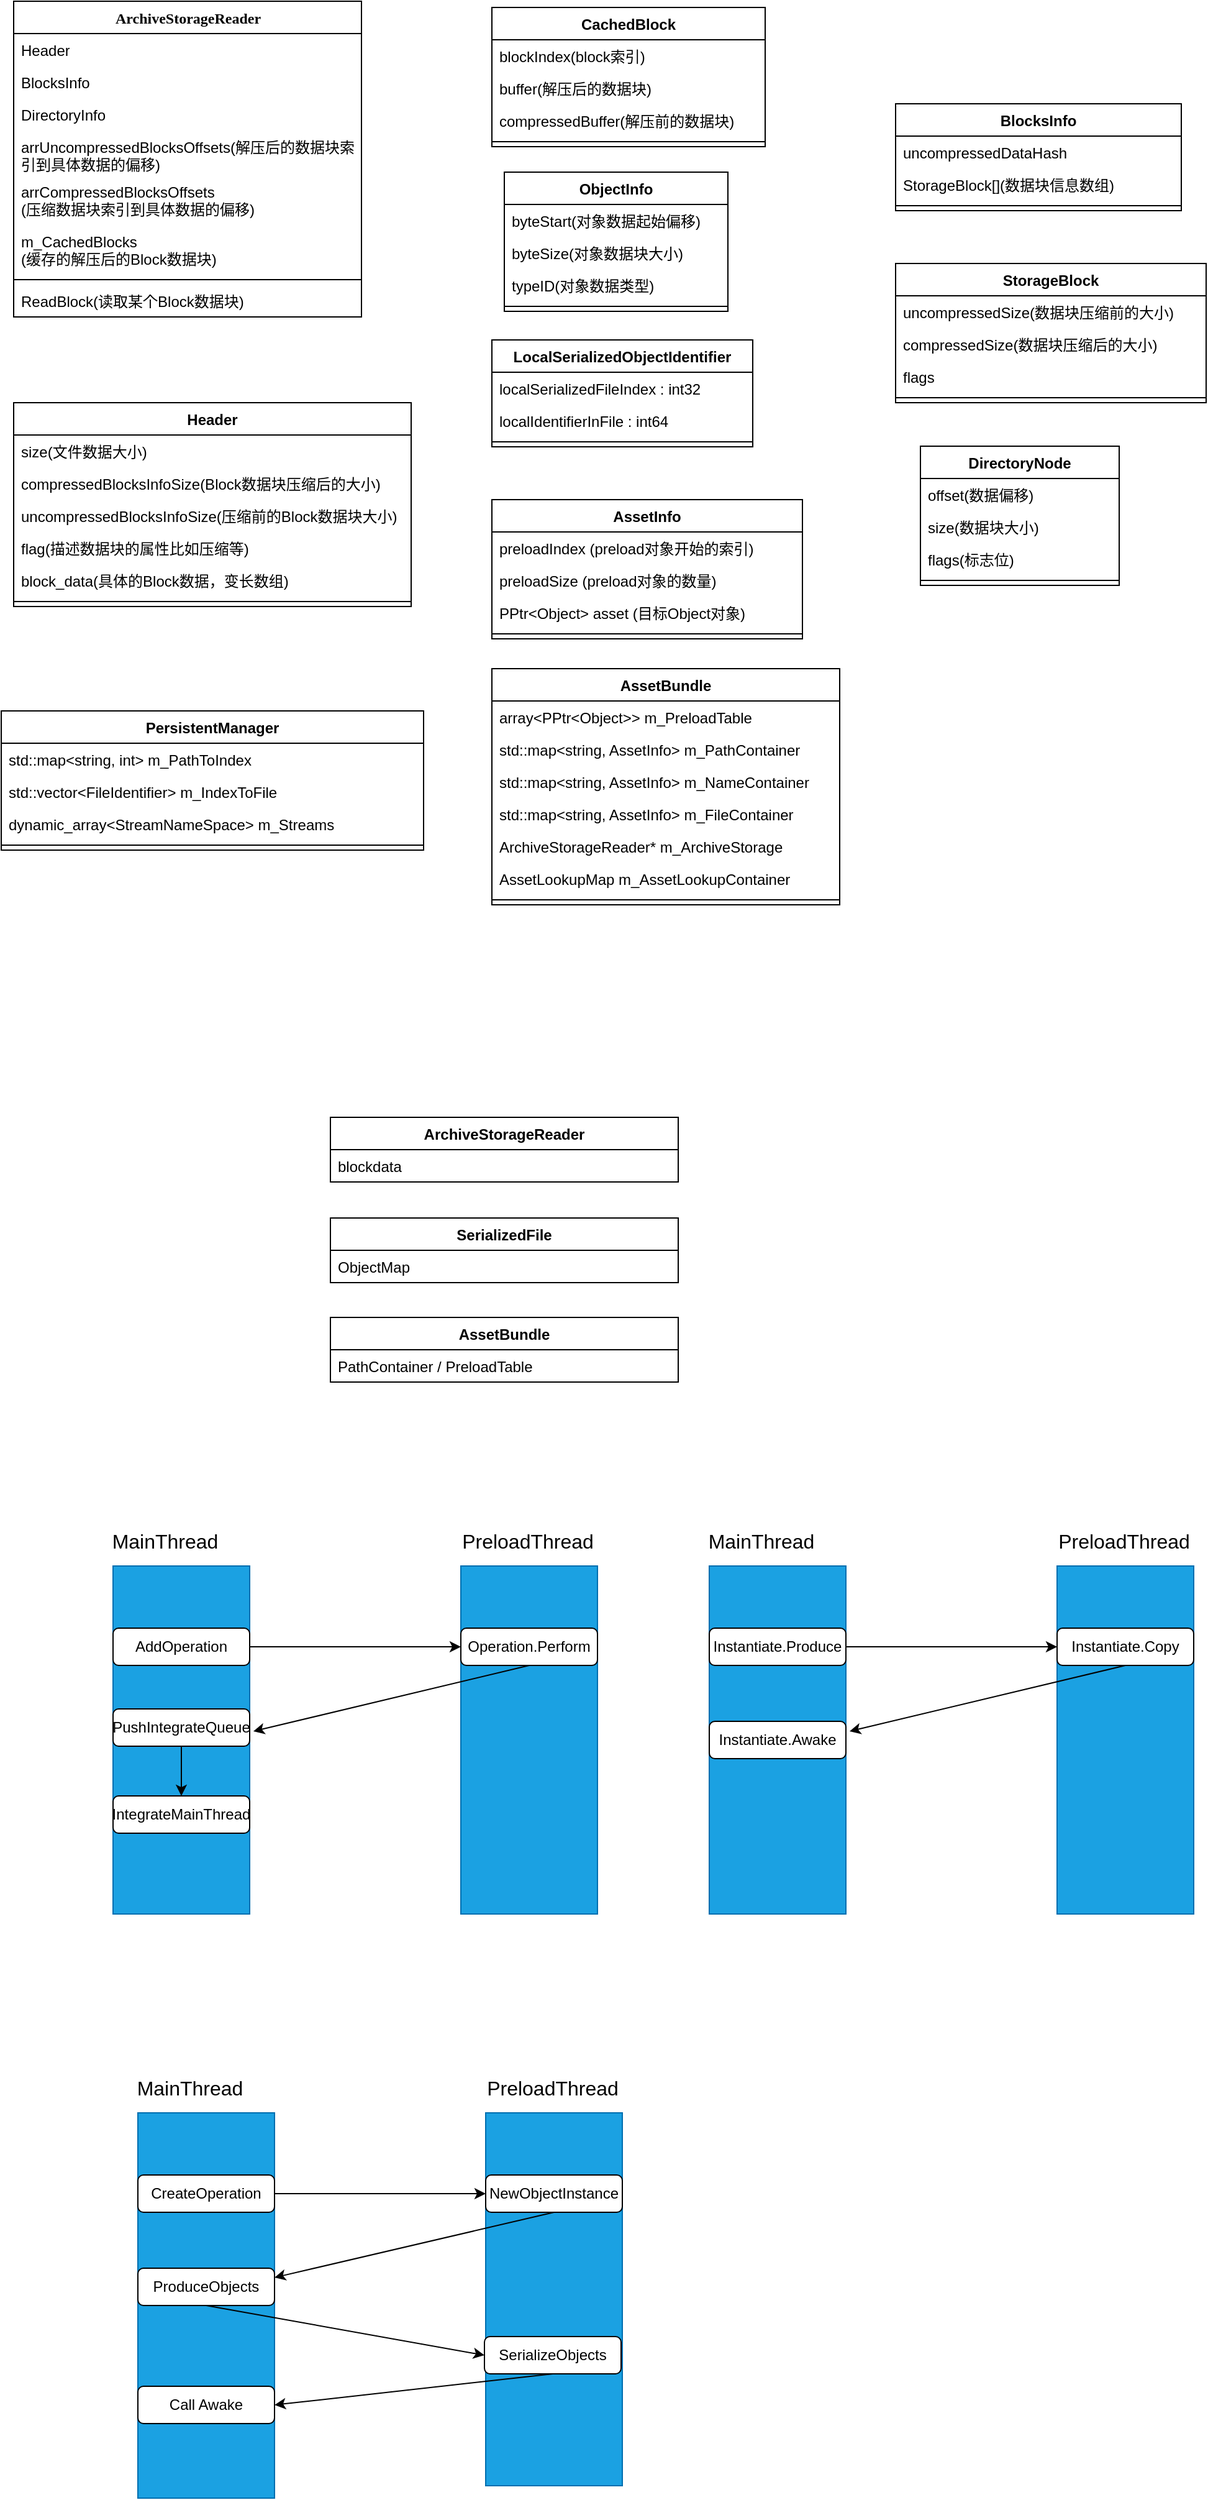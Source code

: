 <mxfile version="14.1.9" type="github">
  <diagram name="Page-1" id="9f46799a-70d6-7492-0946-bef42562c5a5">
    <mxGraphModel dx="2062" dy="1082" grid="1" gridSize="10" guides="1" tooltips="1" connect="1" arrows="1" fold="1" page="1" pageScale="1" pageWidth="1100" pageHeight="850" background="#ffffff" math="0" shadow="0">
      <root>
        <mxCell id="0" />
        <mxCell id="1" parent="0" />
        <mxCell id="78961159f06e98e8-17" value="ArchiveStorageReader" style="swimlane;html=1;fontStyle=1;align=center;verticalAlign=top;childLayout=stackLayout;horizontal=1;startSize=26;horizontalStack=0;resizeParent=1;resizeLast=0;collapsible=1;marginBottom=0;swimlaneFillColor=#ffffff;rounded=0;shadow=0;comic=0;labelBackgroundColor=none;strokeColor=#000000;strokeWidth=1;fillColor=none;fontFamily=Verdana;fontSize=12;fontColor=#000000;" parent="1" vertex="1">
          <mxGeometry x="80" y="81" width="280" height="254" as="geometry" />
        </mxCell>
        <mxCell id="78961159f06e98e8-21" value="Header" style="text;html=1;strokeColor=none;fillColor=none;align=left;verticalAlign=top;spacingLeft=4;spacingRight=4;whiteSpace=wrap;overflow=hidden;rotatable=0;points=[[0,0.5],[1,0.5]];portConstraint=eastwest;" parent="78961159f06e98e8-17" vertex="1">
          <mxGeometry y="26" width="280" height="26" as="geometry" />
        </mxCell>
        <mxCell id="78961159f06e98e8-23" value="BlocksInfo" style="text;html=1;strokeColor=none;fillColor=none;align=left;verticalAlign=top;spacingLeft=4;spacingRight=4;whiteSpace=wrap;overflow=hidden;rotatable=0;points=[[0,0.5],[1,0.5]];portConstraint=eastwest;" parent="78961159f06e98e8-17" vertex="1">
          <mxGeometry y="52" width="280" height="26" as="geometry" />
        </mxCell>
        <mxCell id="78961159f06e98e8-25" value="DirectoryInfo" style="text;html=1;strokeColor=none;fillColor=none;align=left;verticalAlign=top;spacingLeft=4;spacingRight=4;whiteSpace=wrap;overflow=hidden;rotatable=0;points=[[0,0.5],[1,0.5]];portConstraint=eastwest;" parent="78961159f06e98e8-17" vertex="1">
          <mxGeometry y="78" width="280" height="26" as="geometry" />
        </mxCell>
        <mxCell id="78961159f06e98e8-26" value="arrUncompressedBlocksOffsets(解压后的数据块索引到具体数据的偏移)" style="text;html=1;strokeColor=none;fillColor=none;align=left;verticalAlign=top;spacingLeft=4;spacingRight=4;whiteSpace=wrap;overflow=hidden;rotatable=0;points=[[0,0.5],[1,0.5]];portConstraint=eastwest;" parent="78961159f06e98e8-17" vertex="1">
          <mxGeometry y="104" width="280" height="36" as="geometry" />
        </mxCell>
        <mxCell id="78961159f06e98e8-24" value="arrCompressedBlocksOffsets&lt;br&gt;(压缩数据块索引到具体数据的偏移)" style="text;html=1;strokeColor=none;fillColor=none;align=left;verticalAlign=top;spacingLeft=4;spacingRight=4;whiteSpace=wrap;overflow=hidden;rotatable=0;points=[[0,0.5],[1,0.5]];portConstraint=eastwest;" parent="78961159f06e98e8-17" vertex="1">
          <mxGeometry y="140" width="280" height="40" as="geometry" />
        </mxCell>
        <mxCell id="H7Ohms2Mga-NkrCuYr1O-47" value="m_CachedBlocks&lt;br&gt;(缓存的解压后的Block数据块)" style="text;html=1;strokeColor=none;fillColor=none;align=left;verticalAlign=top;spacingLeft=4;spacingRight=4;whiteSpace=wrap;overflow=hidden;rotatable=0;points=[[0,0.5],[1,0.5]];portConstraint=eastwest;" parent="78961159f06e98e8-17" vertex="1">
          <mxGeometry y="180" width="280" height="40" as="geometry" />
        </mxCell>
        <mxCell id="78961159f06e98e8-19" value="" style="line;html=1;strokeWidth=1;fillColor=none;align=left;verticalAlign=middle;spacingTop=-1;spacingLeft=3;spacingRight=3;rotatable=0;labelPosition=right;points=[];portConstraint=eastwest;" parent="78961159f06e98e8-17" vertex="1">
          <mxGeometry y="220" width="280" height="8" as="geometry" />
        </mxCell>
        <mxCell id="H7Ohms2Mga-NkrCuYr1O-34" value="ReadBlock(读取某个Block数据块)" style="text;html=1;strokeColor=none;fillColor=none;align=left;verticalAlign=top;spacingLeft=4;spacingRight=4;whiteSpace=wrap;overflow=hidden;rotatable=0;points=[[0,0.5],[1,0.5]];portConstraint=eastwest;" parent="78961159f06e98e8-17" vertex="1">
          <mxGeometry y="228" width="280" height="26" as="geometry" />
        </mxCell>
        <mxCell id="H7Ohms2Mga-NkrCuYr1O-2" value="Header" style="swimlane;fontStyle=1;align=center;verticalAlign=top;childLayout=stackLayout;horizontal=1;startSize=26;horizontalStack=0;resizeParent=1;resizeParentMax=0;resizeLast=0;collapsible=1;marginBottom=0;" parent="1" vertex="1">
          <mxGeometry x="80" y="404" width="320" height="164" as="geometry" />
        </mxCell>
        <mxCell id="H7Ohms2Mga-NkrCuYr1O-3" value="size(文件数据大小)" style="text;strokeColor=none;fillColor=none;align=left;verticalAlign=top;spacingLeft=4;spacingRight=4;overflow=hidden;rotatable=0;points=[[0,0.5],[1,0.5]];portConstraint=eastwest;" parent="H7Ohms2Mga-NkrCuYr1O-2" vertex="1">
          <mxGeometry y="26" width="320" height="26" as="geometry" />
        </mxCell>
        <mxCell id="H7Ohms2Mga-NkrCuYr1O-8" value="compressedBlocksInfoSize(Block数据块压缩后的大小)" style="text;strokeColor=none;fillColor=none;align=left;verticalAlign=top;spacingLeft=4;spacingRight=4;overflow=hidden;rotatable=0;points=[[0,0.5],[1,0.5]];portConstraint=eastwest;" parent="H7Ohms2Mga-NkrCuYr1O-2" vertex="1">
          <mxGeometry y="52" width="320" height="26" as="geometry" />
        </mxCell>
        <mxCell id="H7Ohms2Mga-NkrCuYr1O-7" value="uncompressedBlocksInfoSize(压缩前的Block数据块大小)" style="text;strokeColor=none;fillColor=none;align=left;verticalAlign=top;spacingLeft=4;spacingRight=4;overflow=hidden;rotatable=0;points=[[0,0.5],[1,0.5]];portConstraint=eastwest;" parent="H7Ohms2Mga-NkrCuYr1O-2" vertex="1">
          <mxGeometry y="78" width="320" height="26" as="geometry" />
        </mxCell>
        <mxCell id="H7Ohms2Mga-NkrCuYr1O-9" value="flag(描述数据块的属性比如压缩等)" style="text;strokeColor=none;fillColor=none;align=left;verticalAlign=top;spacingLeft=4;spacingRight=4;overflow=hidden;rotatable=0;points=[[0,0.5],[1,0.5]];portConstraint=eastwest;" parent="H7Ohms2Mga-NkrCuYr1O-2" vertex="1">
          <mxGeometry y="104" width="320" height="26" as="geometry" />
        </mxCell>
        <mxCell id="H7Ohms2Mga-NkrCuYr1O-10" value="block_data(具体的Block数据，变长数组)" style="text;strokeColor=none;fillColor=none;align=left;verticalAlign=top;spacingLeft=4;spacingRight=4;overflow=hidden;rotatable=0;points=[[0,0.5],[1,0.5]];portConstraint=eastwest;" parent="H7Ohms2Mga-NkrCuYr1O-2" vertex="1">
          <mxGeometry y="130" width="320" height="26" as="geometry" />
        </mxCell>
        <mxCell id="H7Ohms2Mga-NkrCuYr1O-4" value="" style="line;strokeWidth=1;fillColor=none;align=left;verticalAlign=middle;spacingTop=-1;spacingLeft=3;spacingRight=3;rotatable=0;labelPosition=right;points=[];portConstraint=eastwest;" parent="H7Ohms2Mga-NkrCuYr1O-2" vertex="1">
          <mxGeometry y="156" width="320" height="8" as="geometry" />
        </mxCell>
        <mxCell id="H7Ohms2Mga-NkrCuYr1O-11" value="StorageBlock" style="swimlane;fontStyle=1;align=center;verticalAlign=top;childLayout=stackLayout;horizontal=1;startSize=26;horizontalStack=0;resizeParent=1;resizeParentMax=0;resizeLast=0;collapsible=1;marginBottom=0;" parent="1" vertex="1">
          <mxGeometry x="790" y="292" width="250" height="112" as="geometry" />
        </mxCell>
        <mxCell id="H7Ohms2Mga-NkrCuYr1O-12" value="uncompressedSize(数据块压缩前的大小)" style="text;strokeColor=none;fillColor=none;align=left;verticalAlign=top;spacingLeft=4;spacingRight=4;overflow=hidden;rotatable=0;points=[[0,0.5],[1,0.5]];portConstraint=eastwest;" parent="H7Ohms2Mga-NkrCuYr1O-11" vertex="1">
          <mxGeometry y="26" width="250" height="26" as="geometry" />
        </mxCell>
        <mxCell id="H7Ohms2Mga-NkrCuYr1O-15" value="compressedSize(数据块压缩后的大小)" style="text;strokeColor=none;fillColor=none;align=left;verticalAlign=top;spacingLeft=4;spacingRight=4;overflow=hidden;rotatable=0;points=[[0,0.5],[1,0.5]];portConstraint=eastwest;" parent="H7Ohms2Mga-NkrCuYr1O-11" vertex="1">
          <mxGeometry y="52" width="250" height="26" as="geometry" />
        </mxCell>
        <mxCell id="H7Ohms2Mga-NkrCuYr1O-16" value="flags" style="text;strokeColor=none;fillColor=none;align=left;verticalAlign=top;spacingLeft=4;spacingRight=4;overflow=hidden;rotatable=0;points=[[0,0.5],[1,0.5]];portConstraint=eastwest;" parent="H7Ohms2Mga-NkrCuYr1O-11" vertex="1">
          <mxGeometry y="78" width="250" height="26" as="geometry" />
        </mxCell>
        <mxCell id="H7Ohms2Mga-NkrCuYr1O-13" value="" style="line;strokeWidth=1;fillColor=none;align=left;verticalAlign=middle;spacingTop=-1;spacingLeft=3;spacingRight=3;rotatable=0;labelPosition=right;points=[];portConstraint=eastwest;" parent="H7Ohms2Mga-NkrCuYr1O-11" vertex="1">
          <mxGeometry y="104" width="250" height="8" as="geometry" />
        </mxCell>
        <mxCell id="H7Ohms2Mga-NkrCuYr1O-17" value="BlocksInfo" style="swimlane;fontStyle=1;align=center;verticalAlign=top;childLayout=stackLayout;horizontal=1;startSize=26;horizontalStack=0;resizeParent=1;resizeParentMax=0;resizeLast=0;collapsible=1;marginBottom=0;" parent="1" vertex="1">
          <mxGeometry x="790" y="163.5" width="230" height="86" as="geometry" />
        </mxCell>
        <mxCell id="H7Ohms2Mga-NkrCuYr1O-18" value="uncompressedDataHash" style="text;strokeColor=none;fillColor=none;align=left;verticalAlign=top;spacingLeft=4;spacingRight=4;overflow=hidden;rotatable=0;points=[[0,0.5],[1,0.5]];portConstraint=eastwest;" parent="H7Ohms2Mga-NkrCuYr1O-17" vertex="1">
          <mxGeometry y="26" width="230" height="26" as="geometry" />
        </mxCell>
        <mxCell id="H7Ohms2Mga-NkrCuYr1O-21" value="StorageBlock[](数据块信息数组)" style="text;strokeColor=none;fillColor=none;align=left;verticalAlign=top;spacingLeft=4;spacingRight=4;overflow=hidden;rotatable=0;points=[[0,0.5],[1,0.5]];portConstraint=eastwest;" parent="H7Ohms2Mga-NkrCuYr1O-17" vertex="1">
          <mxGeometry y="52" width="230" height="26" as="geometry" />
        </mxCell>
        <mxCell id="H7Ohms2Mga-NkrCuYr1O-19" value="" style="line;strokeWidth=1;fillColor=none;align=left;verticalAlign=middle;spacingTop=-1;spacingLeft=3;spacingRight=3;rotatable=0;labelPosition=right;points=[];portConstraint=eastwest;" parent="H7Ohms2Mga-NkrCuYr1O-17" vertex="1">
          <mxGeometry y="78" width="230" height="8" as="geometry" />
        </mxCell>
        <mxCell id="H7Ohms2Mga-NkrCuYr1O-27" value="DirectoryNode" style="swimlane;fontStyle=1;align=center;verticalAlign=top;childLayout=stackLayout;horizontal=1;startSize=26;horizontalStack=0;resizeParent=1;resizeParentMax=0;resizeLast=0;collapsible=1;marginBottom=0;" parent="1" vertex="1">
          <mxGeometry x="810" y="439" width="160" height="112" as="geometry" />
        </mxCell>
        <mxCell id="H7Ohms2Mga-NkrCuYr1O-28" value="offset(数据偏移)" style="text;strokeColor=none;fillColor=none;align=left;verticalAlign=top;spacingLeft=4;spacingRight=4;overflow=hidden;rotatable=0;points=[[0,0.5],[1,0.5]];portConstraint=eastwest;" parent="H7Ohms2Mga-NkrCuYr1O-27" vertex="1">
          <mxGeometry y="26" width="160" height="26" as="geometry" />
        </mxCell>
        <mxCell id="H7Ohms2Mga-NkrCuYr1O-31" value="size(数据块大小)" style="text;strokeColor=none;fillColor=none;align=left;verticalAlign=top;spacingLeft=4;spacingRight=4;overflow=hidden;rotatable=0;points=[[0,0.5],[1,0.5]];portConstraint=eastwest;" parent="H7Ohms2Mga-NkrCuYr1O-27" vertex="1">
          <mxGeometry y="52" width="160" height="26" as="geometry" />
        </mxCell>
        <mxCell id="H7Ohms2Mga-NkrCuYr1O-32" value="flags(标志位)" style="text;strokeColor=none;fillColor=none;align=left;verticalAlign=top;spacingLeft=4;spacingRight=4;overflow=hidden;rotatable=0;points=[[0,0.5],[1,0.5]];portConstraint=eastwest;" parent="H7Ohms2Mga-NkrCuYr1O-27" vertex="1">
          <mxGeometry y="78" width="160" height="26" as="geometry" />
        </mxCell>
        <mxCell id="H7Ohms2Mga-NkrCuYr1O-29" value="" style="line;strokeWidth=1;fillColor=none;align=left;verticalAlign=middle;spacingTop=-1;spacingLeft=3;spacingRight=3;rotatable=0;labelPosition=right;points=[];portConstraint=eastwest;" parent="H7Ohms2Mga-NkrCuYr1O-27" vertex="1">
          <mxGeometry y="104" width="160" height="8" as="geometry" />
        </mxCell>
        <mxCell id="H7Ohms2Mga-NkrCuYr1O-35" value="PersistentManager" style="swimlane;fontStyle=1;align=center;verticalAlign=top;childLayout=stackLayout;horizontal=1;startSize=26;horizontalStack=0;resizeParent=1;resizeParentMax=0;resizeLast=0;collapsible=1;marginBottom=0;" parent="1" vertex="1">
          <mxGeometry x="70" y="652" width="340" height="112" as="geometry" />
        </mxCell>
        <mxCell id="H7Ohms2Mga-NkrCuYr1O-36" value="std::map&lt;string, int&gt; m_PathToIndex" style="text;strokeColor=none;fillColor=none;align=left;verticalAlign=top;spacingLeft=4;spacingRight=4;overflow=hidden;rotatable=0;points=[[0,0.5],[1,0.5]];portConstraint=eastwest;" parent="H7Ohms2Mga-NkrCuYr1O-35" vertex="1">
          <mxGeometry y="26" width="340" height="26" as="geometry" />
        </mxCell>
        <mxCell id="H7Ohms2Mga-NkrCuYr1O-39" value="std::vector&lt;FileIdentifier&gt; m_IndexToFile&#xa;" style="text;strokeColor=none;fillColor=none;align=left;verticalAlign=top;spacingLeft=4;spacingRight=4;overflow=hidden;rotatable=0;points=[[0,0.5],[1,0.5]];portConstraint=eastwest;" parent="H7Ohms2Mga-NkrCuYr1O-35" vertex="1">
          <mxGeometry y="52" width="340" height="26" as="geometry" />
        </mxCell>
        <mxCell id="H7Ohms2Mga-NkrCuYr1O-40" value="dynamic_array&lt;StreamNameSpace&gt; m_Streams&#xa;" style="text;strokeColor=none;fillColor=none;align=left;verticalAlign=top;spacingLeft=4;spacingRight=4;overflow=hidden;rotatable=0;points=[[0,0.5],[1,0.5]];portConstraint=eastwest;" parent="H7Ohms2Mga-NkrCuYr1O-35" vertex="1">
          <mxGeometry y="78" width="340" height="26" as="geometry" />
        </mxCell>
        <mxCell id="H7Ohms2Mga-NkrCuYr1O-37" value="" style="line;strokeWidth=1;fillColor=none;align=left;verticalAlign=middle;spacingTop=-1;spacingLeft=3;spacingRight=3;rotatable=0;labelPosition=right;points=[];portConstraint=eastwest;" parent="H7Ohms2Mga-NkrCuYr1O-35" vertex="1">
          <mxGeometry y="104" width="340" height="8" as="geometry" />
        </mxCell>
        <mxCell id="H7Ohms2Mga-NkrCuYr1O-41" value="CachedBlock" style="swimlane;fontStyle=1;align=center;verticalAlign=top;childLayout=stackLayout;horizontal=1;startSize=26;horizontalStack=0;resizeParent=1;resizeParentMax=0;resizeLast=0;collapsible=1;marginBottom=0;" parent="1" vertex="1">
          <mxGeometry x="465" y="86" width="220" height="112" as="geometry" />
        </mxCell>
        <mxCell id="H7Ohms2Mga-NkrCuYr1O-42" value="blockIndex(block索引)" style="text;strokeColor=none;fillColor=none;align=left;verticalAlign=top;spacingLeft=4;spacingRight=4;overflow=hidden;rotatable=0;points=[[0,0.5],[1,0.5]];portConstraint=eastwest;" parent="H7Ohms2Mga-NkrCuYr1O-41" vertex="1">
          <mxGeometry y="26" width="220" height="26" as="geometry" />
        </mxCell>
        <mxCell id="H7Ohms2Mga-NkrCuYr1O-45" value="buffer(解压后的数据块)" style="text;strokeColor=none;fillColor=none;align=left;verticalAlign=top;spacingLeft=4;spacingRight=4;overflow=hidden;rotatable=0;points=[[0,0.5],[1,0.5]];portConstraint=eastwest;" parent="H7Ohms2Mga-NkrCuYr1O-41" vertex="1">
          <mxGeometry y="52" width="220" height="26" as="geometry" />
        </mxCell>
        <mxCell id="H7Ohms2Mga-NkrCuYr1O-46" value="compressedBuffer(解压前的数据块)" style="text;strokeColor=none;fillColor=none;align=left;verticalAlign=top;spacingLeft=4;spacingRight=4;overflow=hidden;rotatable=0;points=[[0,0.5],[1,0.5]];portConstraint=eastwest;" parent="H7Ohms2Mga-NkrCuYr1O-41" vertex="1">
          <mxGeometry y="78" width="220" height="26" as="geometry" />
        </mxCell>
        <mxCell id="H7Ohms2Mga-NkrCuYr1O-43" value="" style="line;strokeWidth=1;fillColor=none;align=left;verticalAlign=middle;spacingTop=-1;spacingLeft=3;spacingRight=3;rotatable=0;labelPosition=right;points=[];portConstraint=eastwest;" parent="H7Ohms2Mga-NkrCuYr1O-41" vertex="1">
          <mxGeometry y="104" width="220" height="8" as="geometry" />
        </mxCell>
        <mxCell id="H7Ohms2Mga-NkrCuYr1O-48" value="ObjectInfo" style="swimlane;fontStyle=1;align=center;verticalAlign=top;childLayout=stackLayout;horizontal=1;startSize=26;horizontalStack=0;resizeParent=1;resizeParentMax=0;resizeLast=0;collapsible=1;marginBottom=0;" parent="1" vertex="1">
          <mxGeometry x="475" y="218.5" width="180" height="112" as="geometry" />
        </mxCell>
        <mxCell id="H7Ohms2Mga-NkrCuYr1O-49" value="byteStart(对象数据起始偏移)&#xa;" style="text;strokeColor=none;fillColor=none;align=left;verticalAlign=top;spacingLeft=4;spacingRight=4;overflow=hidden;rotatable=0;points=[[0,0.5],[1,0.5]];portConstraint=eastwest;" parent="H7Ohms2Mga-NkrCuYr1O-48" vertex="1">
          <mxGeometry y="26" width="180" height="26" as="geometry" />
        </mxCell>
        <mxCell id="H7Ohms2Mga-NkrCuYr1O-52" value="byteSize(对象数据块大小)" style="text;strokeColor=none;fillColor=none;align=left;verticalAlign=top;spacingLeft=4;spacingRight=4;overflow=hidden;rotatable=0;points=[[0,0.5],[1,0.5]];portConstraint=eastwest;" parent="H7Ohms2Mga-NkrCuYr1O-48" vertex="1">
          <mxGeometry y="52" width="180" height="26" as="geometry" />
        </mxCell>
        <mxCell id="H7Ohms2Mga-NkrCuYr1O-53" value="typeID(对象数据类型)" style="text;strokeColor=none;fillColor=none;align=left;verticalAlign=top;spacingLeft=4;spacingRight=4;overflow=hidden;rotatable=0;points=[[0,0.5],[1,0.5]];portConstraint=eastwest;" parent="H7Ohms2Mga-NkrCuYr1O-48" vertex="1">
          <mxGeometry y="78" width="180" height="26" as="geometry" />
        </mxCell>
        <mxCell id="H7Ohms2Mga-NkrCuYr1O-50" value="" style="line;strokeWidth=1;fillColor=none;align=left;verticalAlign=middle;spacingTop=-1;spacingLeft=3;spacingRight=3;rotatable=0;labelPosition=right;points=[];portConstraint=eastwest;" parent="H7Ohms2Mga-NkrCuYr1O-48" vertex="1">
          <mxGeometry y="104" width="180" height="8" as="geometry" />
        </mxCell>
        <mxCell id="H7Ohms2Mga-NkrCuYr1O-54" value="LocalSerializedObjectIdentifier" style="swimlane;fontStyle=1;align=center;verticalAlign=top;childLayout=stackLayout;horizontal=1;startSize=26;horizontalStack=0;resizeParent=1;resizeParentMax=0;resizeLast=0;collapsible=1;marginBottom=0;" parent="1" vertex="1">
          <mxGeometry x="465" y="353.5" width="210" height="86" as="geometry" />
        </mxCell>
        <mxCell id="H7Ohms2Mga-NkrCuYr1O-55" value="localSerializedFileIndex : int32" style="text;strokeColor=none;fillColor=none;align=left;verticalAlign=top;spacingLeft=4;spacingRight=4;overflow=hidden;rotatable=0;points=[[0,0.5],[1,0.5]];portConstraint=eastwest;" parent="H7Ohms2Mga-NkrCuYr1O-54" vertex="1">
          <mxGeometry y="26" width="210" height="26" as="geometry" />
        </mxCell>
        <mxCell id="H7Ohms2Mga-NkrCuYr1O-57" value="localIdentifierInFile : int64" style="text;strokeColor=none;fillColor=none;align=left;verticalAlign=top;spacingLeft=4;spacingRight=4;overflow=hidden;rotatable=0;points=[[0,0.5],[1,0.5]];portConstraint=eastwest;" parent="H7Ohms2Mga-NkrCuYr1O-54" vertex="1">
          <mxGeometry y="52" width="210" height="26" as="geometry" />
        </mxCell>
        <mxCell id="H7Ohms2Mga-NkrCuYr1O-56" value="" style="line;strokeWidth=1;fillColor=none;align=left;verticalAlign=middle;spacingTop=-1;spacingLeft=3;spacingRight=3;rotatable=0;labelPosition=right;points=[];portConstraint=eastwest;" parent="H7Ohms2Mga-NkrCuYr1O-54" vertex="1">
          <mxGeometry y="78" width="210" height="8" as="geometry" />
        </mxCell>
        <mxCell id="H7Ohms2Mga-NkrCuYr1O-59" value="AssetInfo" style="swimlane;fontStyle=1;align=center;verticalAlign=top;childLayout=stackLayout;horizontal=1;startSize=26;horizontalStack=0;resizeParent=1;resizeParentMax=0;resizeLast=0;collapsible=1;marginBottom=0;" parent="1" vertex="1">
          <mxGeometry x="465" y="482" width="250" height="112" as="geometry" />
        </mxCell>
        <mxCell id="H7Ohms2Mga-NkrCuYr1O-60" value="preloadIndex (preload对象开始的索引)" style="text;strokeColor=none;fillColor=none;align=left;verticalAlign=top;spacingLeft=4;spacingRight=4;overflow=hidden;rotatable=0;points=[[0,0.5],[1,0.5]];portConstraint=eastwest;" parent="H7Ohms2Mga-NkrCuYr1O-59" vertex="1">
          <mxGeometry y="26" width="250" height="26" as="geometry" />
        </mxCell>
        <mxCell id="H7Ohms2Mga-NkrCuYr1O-62" value="preloadSize (preload对象的数量)" style="text;strokeColor=none;fillColor=none;align=left;verticalAlign=top;spacingLeft=4;spacingRight=4;overflow=hidden;rotatable=0;points=[[0,0.5],[1,0.5]];portConstraint=eastwest;" parent="H7Ohms2Mga-NkrCuYr1O-59" vertex="1">
          <mxGeometry y="52" width="250" height="26" as="geometry" />
        </mxCell>
        <mxCell id="H7Ohms2Mga-NkrCuYr1O-63" value="PPtr&lt;Object&gt; asset (目标Object对象)" style="text;strokeColor=none;fillColor=none;align=left;verticalAlign=top;spacingLeft=4;spacingRight=4;overflow=hidden;rotatable=0;points=[[0,0.5],[1,0.5]];portConstraint=eastwest;" parent="H7Ohms2Mga-NkrCuYr1O-59" vertex="1">
          <mxGeometry y="78" width="250" height="26" as="geometry" />
        </mxCell>
        <mxCell id="H7Ohms2Mga-NkrCuYr1O-61" value="" style="line;strokeWidth=1;fillColor=none;align=left;verticalAlign=middle;spacingTop=-1;spacingLeft=3;spacingRight=3;rotatable=0;labelPosition=right;points=[];portConstraint=eastwest;" parent="H7Ohms2Mga-NkrCuYr1O-59" vertex="1">
          <mxGeometry y="104" width="250" height="8" as="geometry" />
        </mxCell>
        <mxCell id="H7Ohms2Mga-NkrCuYr1O-64" value="AssetBundle" style="swimlane;fontStyle=1;align=center;verticalAlign=top;childLayout=stackLayout;horizontal=1;startSize=26;horizontalStack=0;resizeParent=1;resizeParentMax=0;resizeLast=0;collapsible=1;marginBottom=0;" parent="1" vertex="1">
          <mxGeometry x="465" y="618" width="280" height="190" as="geometry" />
        </mxCell>
        <mxCell id="H7Ohms2Mga-NkrCuYr1O-65" value="array&lt;PPtr&lt;Object&gt;&gt; m_PreloadTable" style="text;strokeColor=none;fillColor=none;align=left;verticalAlign=top;spacingLeft=4;spacingRight=4;overflow=hidden;rotatable=0;points=[[0,0.5],[1,0.5]];portConstraint=eastwest;" parent="H7Ohms2Mga-NkrCuYr1O-64" vertex="1">
          <mxGeometry y="26" width="280" height="26" as="geometry" />
        </mxCell>
        <mxCell id="H7Ohms2Mga-NkrCuYr1O-67" value="std::map&lt;string, AssetInfo&gt; m_PathContainer" style="text;strokeColor=none;fillColor=none;align=left;verticalAlign=top;spacingLeft=4;spacingRight=4;overflow=hidden;rotatable=0;points=[[0,0.5],[1,0.5]];portConstraint=eastwest;" parent="H7Ohms2Mga-NkrCuYr1O-64" vertex="1">
          <mxGeometry y="52" width="280" height="26" as="geometry" />
        </mxCell>
        <mxCell id="H7Ohms2Mga-NkrCuYr1O-68" value="std::map&lt;string, AssetInfo&gt; m_NameContainer" style="text;strokeColor=none;fillColor=none;align=left;verticalAlign=top;spacingLeft=4;spacingRight=4;overflow=hidden;rotatable=0;points=[[0,0.5],[1,0.5]];portConstraint=eastwest;" parent="H7Ohms2Mga-NkrCuYr1O-64" vertex="1">
          <mxGeometry y="78" width="280" height="26" as="geometry" />
        </mxCell>
        <mxCell id="H7Ohms2Mga-NkrCuYr1O-69" value="std::map&lt;string, AssetInfo&gt; m_FileContainer" style="text;strokeColor=none;fillColor=none;align=left;verticalAlign=top;spacingLeft=4;spacingRight=4;overflow=hidden;rotatable=0;points=[[0,0.5],[1,0.5]];portConstraint=eastwest;" parent="H7Ohms2Mga-NkrCuYr1O-64" vertex="1">
          <mxGeometry y="104" width="280" height="26" as="geometry" />
        </mxCell>
        <mxCell id="H7Ohms2Mga-NkrCuYr1O-70" value="ArchiveStorageReader* m_ArchiveStorage" style="text;strokeColor=none;fillColor=none;align=left;verticalAlign=top;spacingLeft=4;spacingRight=4;overflow=hidden;rotatable=0;points=[[0,0.5],[1,0.5]];portConstraint=eastwest;" parent="H7Ohms2Mga-NkrCuYr1O-64" vertex="1">
          <mxGeometry y="130" width="280" height="26" as="geometry" />
        </mxCell>
        <mxCell id="H7Ohms2Mga-NkrCuYr1O-71" value="AssetLookupMap m_AssetLookupContainer" style="text;strokeColor=none;fillColor=none;align=left;verticalAlign=top;spacingLeft=4;spacingRight=4;overflow=hidden;rotatable=0;points=[[0,0.5],[1,0.5]];portConstraint=eastwest;" parent="H7Ohms2Mga-NkrCuYr1O-64" vertex="1">
          <mxGeometry y="156" width="280" height="26" as="geometry" />
        </mxCell>
        <mxCell id="H7Ohms2Mga-NkrCuYr1O-66" value="" style="line;strokeWidth=1;fillColor=none;align=left;verticalAlign=middle;spacingTop=-1;spacingLeft=3;spacingRight=3;rotatable=0;labelPosition=right;points=[];portConstraint=eastwest;" parent="H7Ohms2Mga-NkrCuYr1O-64" vertex="1">
          <mxGeometry y="182" width="280" height="8" as="geometry" />
        </mxCell>
        <mxCell id="nqz1BI6bNi6u1AY0hoQR-2" value="AssetBundle" style="swimlane;fontStyle=1;align=center;verticalAlign=top;childLayout=stackLayout;horizontal=1;startSize=26;horizontalStack=0;resizeParent=1;resizeParentMax=0;resizeLast=0;collapsible=1;marginBottom=0;" parent="1" vertex="1">
          <mxGeometry x="335" y="1140" width="280" height="52" as="geometry" />
        </mxCell>
        <mxCell id="nqz1BI6bNi6u1AY0hoQR-18" value="PathContainer / PreloadTable" style="text;strokeColor=none;fillColor=none;align=left;verticalAlign=top;spacingLeft=4;spacingRight=4;overflow=hidden;rotatable=0;points=[[0,0.5],[1,0.5]];portConstraint=eastwest;" parent="nqz1BI6bNi6u1AY0hoQR-2" vertex="1">
          <mxGeometry y="26" width="280" height="26" as="geometry" />
        </mxCell>
        <mxCell id="nqz1BI6bNi6u1AY0hoQR-12" value="SerializedFile" style="swimlane;fontStyle=1;align=center;verticalAlign=top;childLayout=stackLayout;horizontal=1;startSize=26;horizontalStack=0;resizeParent=1;resizeParentMax=0;resizeLast=0;collapsible=1;marginBottom=0;" parent="1" vertex="1">
          <mxGeometry x="335" y="1060" width="280" height="52" as="geometry" />
        </mxCell>
        <mxCell id="nqz1BI6bNi6u1AY0hoQR-17" value="ObjectMap" style="text;strokeColor=none;fillColor=none;align=left;verticalAlign=top;spacingLeft=4;spacingRight=4;overflow=hidden;rotatable=0;points=[[0,0.5],[1,0.5]];portConstraint=eastwest;" parent="nqz1BI6bNi6u1AY0hoQR-12" vertex="1">
          <mxGeometry y="26" width="280" height="26" as="geometry" />
        </mxCell>
        <mxCell id="nqz1BI6bNi6u1AY0hoQR-13" value="ArchiveStorageReader" style="swimlane;fontStyle=1;align=center;verticalAlign=top;childLayout=stackLayout;horizontal=1;startSize=26;horizontalStack=0;resizeParent=1;resizeParentMax=0;resizeLast=0;collapsible=1;marginBottom=0;" parent="1" vertex="1">
          <mxGeometry x="335" y="979" width="280" height="52" as="geometry" />
        </mxCell>
        <mxCell id="nqz1BI6bNi6u1AY0hoQR-16" value="blockdata" style="text;strokeColor=none;fillColor=none;align=left;verticalAlign=top;spacingLeft=4;spacingRight=4;overflow=hidden;rotatable=0;points=[[0,0.5],[1,0.5]];portConstraint=eastwest;" parent="nqz1BI6bNi6u1AY0hoQR-13" vertex="1">
          <mxGeometry y="26" width="280" height="26" as="geometry" />
        </mxCell>
        <mxCell id="aWxbbh5xR2T_jwE9LpkQ-1" value="" style="rounded=0;whiteSpace=wrap;html=1;strokeColor=#006EAF;fillColor=#1ba1e2;fontColor=#ffffff;" parent="1" vertex="1">
          <mxGeometry x="160" y="1340" width="110" height="280" as="geometry" />
        </mxCell>
        <mxCell id="aWxbbh5xR2T_jwE9LpkQ-4" style="edgeStyle=orthogonalEdgeStyle;rounded=0;orthogonalLoop=1;jettySize=auto;html=1;" parent="1" source="aWxbbh5xR2T_jwE9LpkQ-2" edge="1">
          <mxGeometry relative="1" as="geometry">
            <mxPoint x="440" y="1405" as="targetPoint" />
          </mxGeometry>
        </mxCell>
        <mxCell id="aWxbbh5xR2T_jwE9LpkQ-2" value="AddOperation" style="rounded=1;whiteSpace=wrap;html=1;" parent="1" vertex="1">
          <mxGeometry x="160" y="1390" width="110" height="30" as="geometry" />
        </mxCell>
        <mxCell id="aWxbbh5xR2T_jwE9LpkQ-5" value="" style="rounded=0;whiteSpace=wrap;html=1;strokeColor=#006EAF;fillColor=#1ba1e2;fontColor=#ffffff;" parent="1" vertex="1">
          <mxGeometry x="440" y="1340" width="110" height="280" as="geometry" />
        </mxCell>
        <mxCell id="aWxbbh5xR2T_jwE9LpkQ-6" value="Operation.Perform" style="rounded=1;whiteSpace=wrap;html=1;" parent="1" vertex="1">
          <mxGeometry x="440" y="1390" width="110" height="30" as="geometry" />
        </mxCell>
        <mxCell id="aWxbbh5xR2T_jwE9LpkQ-7" value="" style="endArrow=classic;html=1;exitX=0.5;exitY=1;exitDx=0;exitDy=0;entryX=1.027;entryY=0.475;entryDx=0;entryDy=0;entryPerimeter=0;" parent="1" source="aWxbbh5xR2T_jwE9LpkQ-6" target="aWxbbh5xR2T_jwE9LpkQ-1" edge="1">
          <mxGeometry width="50" height="50" relative="1" as="geometry">
            <mxPoint x="520" y="1250" as="sourcePoint" />
            <mxPoint x="570" y="1200" as="targetPoint" />
          </mxGeometry>
        </mxCell>
        <mxCell id="aWxbbh5xR2T_jwE9LpkQ-11" style="edgeStyle=orthogonalEdgeStyle;rounded=0;orthogonalLoop=1;jettySize=auto;html=1;exitX=0.5;exitY=1;exitDx=0;exitDy=0;entryX=0.5;entryY=0;entryDx=0;entryDy=0;" parent="1" source="aWxbbh5xR2T_jwE9LpkQ-8" target="aWxbbh5xR2T_jwE9LpkQ-9" edge="1">
          <mxGeometry relative="1" as="geometry" />
        </mxCell>
        <mxCell id="aWxbbh5xR2T_jwE9LpkQ-8" value="PushIntegrateQueue" style="rounded=1;whiteSpace=wrap;html=1;" parent="1" vertex="1">
          <mxGeometry x="160" y="1455" width="110" height="30" as="geometry" />
        </mxCell>
        <mxCell id="aWxbbh5xR2T_jwE9LpkQ-9" value="IntegrateMainThread&lt;br&gt;" style="rounded=1;whiteSpace=wrap;html=1;" parent="1" vertex="1">
          <mxGeometry x="160" y="1525" width="110" height="30" as="geometry" />
        </mxCell>
        <mxCell id="aWxbbh5xR2T_jwE9LpkQ-12" value="MainThread&lt;br style=&quot;font-size: 16px;&quot;&gt;" style="text;html=1;strokeColor=none;fillColor=none;align=center;verticalAlign=middle;whiteSpace=wrap;rounded=0;fontSize=16;" parent="1" vertex="1">
          <mxGeometry x="182" y="1310" width="40" height="20" as="geometry" />
        </mxCell>
        <mxCell id="aWxbbh5xR2T_jwE9LpkQ-13" value="PreloadThread" style="text;html=1;strokeColor=none;fillColor=none;align=center;verticalAlign=middle;whiteSpace=wrap;rounded=0;fontSize=16;" parent="1" vertex="1">
          <mxGeometry x="474" y="1310" width="40" height="20" as="geometry" />
        </mxCell>
        <mxCell id="aWxbbh5xR2T_jwE9LpkQ-14" value="" style="rounded=0;whiteSpace=wrap;html=1;strokeColor=#006EAF;fillColor=#1ba1e2;fontColor=#ffffff;" parent="1" vertex="1">
          <mxGeometry x="640" y="1340" width="110" height="280" as="geometry" />
        </mxCell>
        <mxCell id="aWxbbh5xR2T_jwE9LpkQ-15" style="edgeStyle=orthogonalEdgeStyle;rounded=0;orthogonalLoop=1;jettySize=auto;html=1;" parent="1" source="aWxbbh5xR2T_jwE9LpkQ-16" edge="1">
          <mxGeometry relative="1" as="geometry">
            <mxPoint x="920" y="1405" as="targetPoint" />
          </mxGeometry>
        </mxCell>
        <mxCell id="aWxbbh5xR2T_jwE9LpkQ-16" value="Instantiate.Produce" style="rounded=1;whiteSpace=wrap;html=1;" parent="1" vertex="1">
          <mxGeometry x="640" y="1390" width="110" height="30" as="geometry" />
        </mxCell>
        <mxCell id="aWxbbh5xR2T_jwE9LpkQ-17" value="" style="rounded=0;whiteSpace=wrap;html=1;strokeColor=#006EAF;fillColor=#1ba1e2;fontColor=#ffffff;" parent="1" vertex="1">
          <mxGeometry x="920" y="1340" width="110" height="280" as="geometry" />
        </mxCell>
        <mxCell id="aWxbbh5xR2T_jwE9LpkQ-18" value="Instantiate.Copy" style="rounded=1;whiteSpace=wrap;html=1;" parent="1" vertex="1">
          <mxGeometry x="920" y="1390" width="110" height="30" as="geometry" />
        </mxCell>
        <mxCell id="aWxbbh5xR2T_jwE9LpkQ-19" value="" style="endArrow=classic;html=1;exitX=0.5;exitY=1;exitDx=0;exitDy=0;entryX=1.027;entryY=0.475;entryDx=0;entryDy=0;entryPerimeter=0;" parent="1" source="aWxbbh5xR2T_jwE9LpkQ-18" target="aWxbbh5xR2T_jwE9LpkQ-14" edge="1">
          <mxGeometry width="50" height="50" relative="1" as="geometry">
            <mxPoint x="1000" y="1250" as="sourcePoint" />
            <mxPoint x="1050" y="1200" as="targetPoint" />
          </mxGeometry>
        </mxCell>
        <mxCell id="aWxbbh5xR2T_jwE9LpkQ-22" value="Instantiate.Awake" style="rounded=1;whiteSpace=wrap;html=1;" parent="1" vertex="1">
          <mxGeometry x="640" y="1465" width="110" height="30" as="geometry" />
        </mxCell>
        <mxCell id="aWxbbh5xR2T_jwE9LpkQ-23" value="MainThread&lt;br style=&quot;font-size: 16px;&quot;&gt;" style="text;html=1;strokeColor=none;fillColor=none;align=center;verticalAlign=middle;whiteSpace=wrap;rounded=0;fontSize=16;" parent="1" vertex="1">
          <mxGeometry x="662" y="1310" width="40" height="20" as="geometry" />
        </mxCell>
        <mxCell id="aWxbbh5xR2T_jwE9LpkQ-24" value="PreloadThread" style="text;html=1;strokeColor=none;fillColor=none;align=center;verticalAlign=middle;whiteSpace=wrap;rounded=0;fontSize=16;" parent="1" vertex="1">
          <mxGeometry x="954" y="1310" width="40" height="20" as="geometry" />
        </mxCell>
        <mxCell id="3RZFIvz6HB6YHiuWZ1vy-1" value="" style="rounded=0;whiteSpace=wrap;html=1;strokeColor=#006EAF;fillColor=#1ba1e2;fontColor=#ffffff;" vertex="1" parent="1">
          <mxGeometry x="180" y="1780" width="110" height="310" as="geometry" />
        </mxCell>
        <mxCell id="3RZFIvz6HB6YHiuWZ1vy-2" style="edgeStyle=orthogonalEdgeStyle;rounded=0;orthogonalLoop=1;jettySize=auto;html=1;" edge="1" source="3RZFIvz6HB6YHiuWZ1vy-3" parent="1">
          <mxGeometry relative="1" as="geometry">
            <mxPoint x="460" y="1845" as="targetPoint" />
          </mxGeometry>
        </mxCell>
        <mxCell id="3RZFIvz6HB6YHiuWZ1vy-3" value="CreateOperation&lt;br&gt;" style="rounded=1;whiteSpace=wrap;html=1;" vertex="1" parent="1">
          <mxGeometry x="180" y="1830" width="110" height="30" as="geometry" />
        </mxCell>
        <mxCell id="3RZFIvz6HB6YHiuWZ1vy-4" value="" style="rounded=0;whiteSpace=wrap;html=1;strokeColor=#006EAF;fillColor=#1ba1e2;fontColor=#ffffff;" vertex="1" parent="1">
          <mxGeometry x="460" y="1780" width="110" height="300" as="geometry" />
        </mxCell>
        <mxCell id="3RZFIvz6HB6YHiuWZ1vy-5" value="NewObjectInstance" style="rounded=1;whiteSpace=wrap;html=1;" vertex="1" parent="1">
          <mxGeometry x="460" y="1830" width="110" height="30" as="geometry" />
        </mxCell>
        <mxCell id="3RZFIvz6HB6YHiuWZ1vy-6" value="" style="endArrow=classic;html=1;exitX=0.5;exitY=1;exitDx=0;exitDy=0;entryX=1;entryY=0.25;entryDx=0;entryDy=0;" edge="1" source="3RZFIvz6HB6YHiuWZ1vy-5" target="3RZFIvz6HB6YHiuWZ1vy-7" parent="1">
          <mxGeometry width="50" height="50" relative="1" as="geometry">
            <mxPoint x="540" y="1690" as="sourcePoint" />
            <mxPoint x="590" y="1640" as="targetPoint" />
          </mxGeometry>
        </mxCell>
        <mxCell id="3RZFIvz6HB6YHiuWZ1vy-7" value="ProduceObjects" style="rounded=1;whiteSpace=wrap;html=1;" vertex="1" parent="1">
          <mxGeometry x="180" y="1905" width="110" height="30" as="geometry" />
        </mxCell>
        <mxCell id="3RZFIvz6HB6YHiuWZ1vy-8" value="MainThread&lt;br style=&quot;font-size: 16px;&quot;&gt;" style="text;html=1;strokeColor=none;fillColor=none;align=center;verticalAlign=middle;whiteSpace=wrap;rounded=0;fontSize=16;" vertex="1" parent="1">
          <mxGeometry x="202" y="1750" width="40" height="20" as="geometry" />
        </mxCell>
        <mxCell id="3RZFIvz6HB6YHiuWZ1vy-9" value="PreloadThread" style="text;html=1;strokeColor=none;fillColor=none;align=center;verticalAlign=middle;whiteSpace=wrap;rounded=0;fontSize=16;" vertex="1" parent="1">
          <mxGeometry x="494" y="1750" width="40" height="20" as="geometry" />
        </mxCell>
        <mxCell id="3RZFIvz6HB6YHiuWZ1vy-10" value="SerializeObjects" style="rounded=1;whiteSpace=wrap;html=1;" vertex="1" parent="1">
          <mxGeometry x="459" y="1960" width="110" height="30" as="geometry" />
        </mxCell>
        <mxCell id="3RZFIvz6HB6YHiuWZ1vy-11" value="Call Awake" style="rounded=1;whiteSpace=wrap;html=1;" vertex="1" parent="1">
          <mxGeometry x="180" y="2000" width="110" height="30" as="geometry" />
        </mxCell>
        <mxCell id="3RZFIvz6HB6YHiuWZ1vy-13" value="" style="endArrow=classic;html=1;exitX=0.5;exitY=1;exitDx=0;exitDy=0;entryX=0;entryY=0.5;entryDx=0;entryDy=0;" edge="1" parent="1" source="3RZFIvz6HB6YHiuWZ1vy-7" target="3RZFIvz6HB6YHiuWZ1vy-10">
          <mxGeometry width="50" height="50" relative="1" as="geometry">
            <mxPoint x="520" y="2080" as="sourcePoint" />
            <mxPoint x="570" y="2030" as="targetPoint" />
          </mxGeometry>
        </mxCell>
        <mxCell id="3RZFIvz6HB6YHiuWZ1vy-14" value="" style="endArrow=classic;html=1;exitX=0.5;exitY=1;exitDx=0;exitDy=0;entryX=1;entryY=0.5;entryDx=0;entryDy=0;" edge="1" parent="1" source="3RZFIvz6HB6YHiuWZ1vy-10" target="3RZFIvz6HB6YHiuWZ1vy-11">
          <mxGeometry width="50" height="50" relative="1" as="geometry">
            <mxPoint x="520" y="2080" as="sourcePoint" />
            <mxPoint x="690" y="2130" as="targetPoint" />
          </mxGeometry>
        </mxCell>
      </root>
    </mxGraphModel>
  </diagram>
</mxfile>
